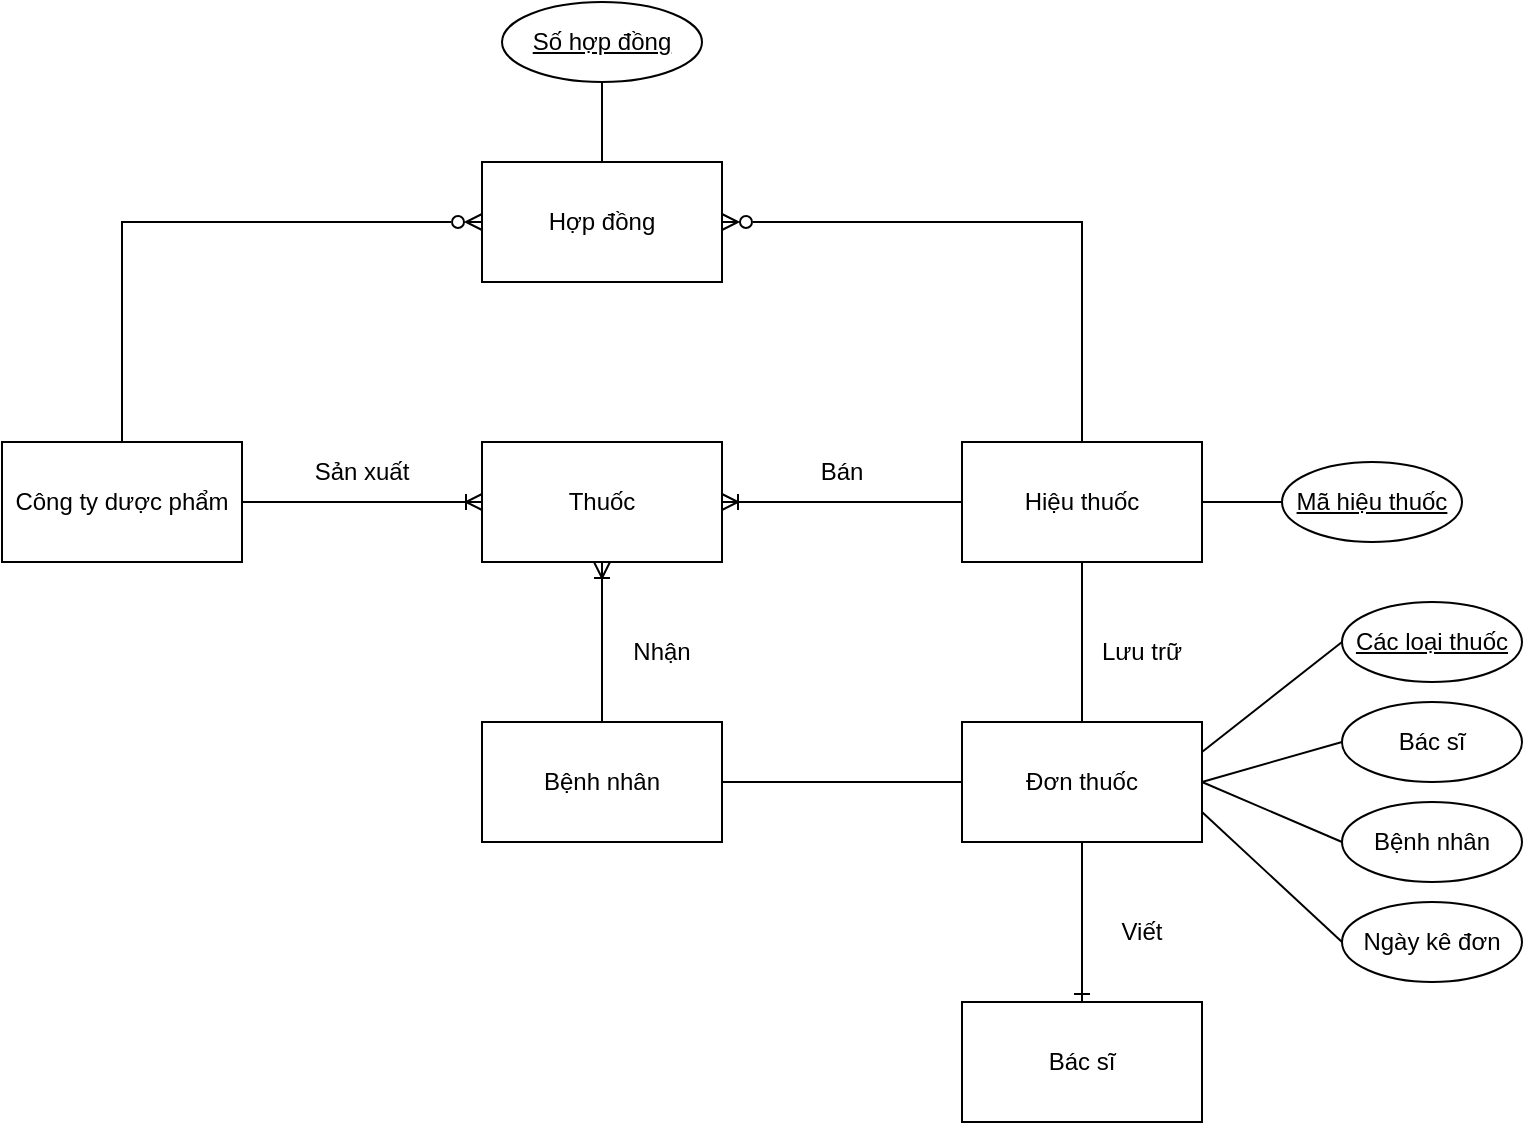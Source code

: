 <mxfile version="23.1.5" type="github">
  <diagram name="Trang-1" id="KBxNhcTJK4ZF1nwY1Zu5">
    <mxGraphModel dx="1195" dy="650" grid="1" gridSize="10" guides="1" tooltips="1" connect="1" arrows="1" fold="1" page="1" pageScale="1" pageWidth="1169" pageHeight="827" math="0" shadow="0">
      <root>
        <mxCell id="0" />
        <mxCell id="1" parent="0" />
        <mxCell id="AYmRxT0BlkEhMX28SqVd-3" style="edgeStyle=orthogonalEdgeStyle;rounded=0;orthogonalLoop=1;jettySize=auto;html=1;exitX=1;exitY=0.5;exitDx=0;exitDy=0;endArrow=ERoneToMany;endFill=0;entryX=0;entryY=0.5;entryDx=0;entryDy=0;startArrow=none;startFill=0;" edge="1" parent="1" source="AYmRxT0BlkEhMX28SqVd-1" target="AYmRxT0BlkEhMX28SqVd-2">
          <mxGeometry relative="1" as="geometry">
            <mxPoint x="300" y="310" as="targetPoint" />
            <Array as="points" />
          </mxGeometry>
        </mxCell>
        <mxCell id="AYmRxT0BlkEhMX28SqVd-34" style="edgeStyle=orthogonalEdgeStyle;rounded=0;orthogonalLoop=1;jettySize=auto;html=1;entryX=0;entryY=0.5;entryDx=0;entryDy=0;endArrow=ERzeroToMany;endFill=0;" edge="1" parent="1" source="AYmRxT0BlkEhMX28SqVd-1" target="AYmRxT0BlkEhMX28SqVd-30">
          <mxGeometry relative="1" as="geometry">
            <mxPoint x="180" y="170" as="targetPoint" />
            <Array as="points">
              <mxPoint x="180" y="170" />
            </Array>
          </mxGeometry>
        </mxCell>
        <mxCell id="AYmRxT0BlkEhMX28SqVd-1" value="Công ty dược phẩm" style="rounded=0;whiteSpace=wrap;html=1;" vertex="1" parent="1">
          <mxGeometry x="120" y="280" width="120" height="60" as="geometry" />
        </mxCell>
        <mxCell id="AYmRxT0BlkEhMX28SqVd-2" value="Thuốc" style="rounded=0;whiteSpace=wrap;html=1;" vertex="1" parent="1">
          <mxGeometry x="360" y="280" width="120" height="60" as="geometry" />
        </mxCell>
        <mxCell id="AYmRxT0BlkEhMX28SqVd-4" value="Sản xuất" style="text;html=1;align=center;verticalAlign=middle;whiteSpace=wrap;rounded=0;" vertex="1" parent="1">
          <mxGeometry x="270" y="280" width="60" height="30" as="geometry" />
        </mxCell>
        <mxCell id="AYmRxT0BlkEhMX28SqVd-7" style="edgeStyle=orthogonalEdgeStyle;rounded=0;orthogonalLoop=1;jettySize=auto;html=1;entryX=1;entryY=0.5;entryDx=0;entryDy=0;endArrow=ERoneToMany;endFill=0;" edge="1" parent="1" source="AYmRxT0BlkEhMX28SqVd-6" target="AYmRxT0BlkEhMX28SqVd-2">
          <mxGeometry relative="1" as="geometry" />
        </mxCell>
        <mxCell id="AYmRxT0BlkEhMX28SqVd-10" style="edgeStyle=orthogonalEdgeStyle;rounded=0;orthogonalLoop=1;jettySize=auto;html=1;entryX=0;entryY=0.5;entryDx=0;entryDy=0;endArrow=none;endFill=0;" edge="1" parent="1" source="AYmRxT0BlkEhMX28SqVd-6" target="AYmRxT0BlkEhMX28SqVd-9">
          <mxGeometry relative="1" as="geometry" />
        </mxCell>
        <mxCell id="AYmRxT0BlkEhMX28SqVd-12" value="" style="edgeStyle=orthogonalEdgeStyle;rounded=0;orthogonalLoop=1;jettySize=auto;html=1;endArrow=none;endFill=0;" edge="1" parent="1" source="AYmRxT0BlkEhMX28SqVd-6" target="AYmRxT0BlkEhMX28SqVd-11">
          <mxGeometry relative="1" as="geometry" />
        </mxCell>
        <mxCell id="AYmRxT0BlkEhMX28SqVd-35" style="edgeStyle=orthogonalEdgeStyle;rounded=0;orthogonalLoop=1;jettySize=auto;html=1;entryX=1;entryY=0.5;entryDx=0;entryDy=0;endArrow=ERzeroToMany;endFill=0;" edge="1" parent="1" source="AYmRxT0BlkEhMX28SqVd-6" target="AYmRxT0BlkEhMX28SqVd-30">
          <mxGeometry relative="1" as="geometry">
            <Array as="points">
              <mxPoint x="660" y="170" />
            </Array>
          </mxGeometry>
        </mxCell>
        <mxCell id="AYmRxT0BlkEhMX28SqVd-6" value="Hiệu thuốc" style="rounded=0;whiteSpace=wrap;html=1;" vertex="1" parent="1">
          <mxGeometry x="600" y="280" width="120" height="60" as="geometry" />
        </mxCell>
        <mxCell id="AYmRxT0BlkEhMX28SqVd-8" value="Bán" style="text;html=1;align=center;verticalAlign=middle;whiteSpace=wrap;rounded=0;" vertex="1" parent="1">
          <mxGeometry x="510" y="280" width="60" height="30" as="geometry" />
        </mxCell>
        <mxCell id="AYmRxT0BlkEhMX28SqVd-9" value="&lt;u&gt;Mã hiệu thuốc&lt;/u&gt;" style="ellipse;whiteSpace=wrap;html=1;" vertex="1" parent="1">
          <mxGeometry x="760" y="290" width="90" height="40" as="geometry" />
        </mxCell>
        <mxCell id="AYmRxT0BlkEhMX28SqVd-25" style="edgeStyle=orthogonalEdgeStyle;rounded=0;orthogonalLoop=1;jettySize=auto;html=1;exitX=0.5;exitY=1;exitDx=0;exitDy=0;entryX=0.5;entryY=0;entryDx=0;entryDy=0;endArrow=ERone;endFill=0;" edge="1" parent="1" source="AYmRxT0BlkEhMX28SqVd-11" target="AYmRxT0BlkEhMX28SqVd-24">
          <mxGeometry relative="1" as="geometry" />
        </mxCell>
        <mxCell id="AYmRxT0BlkEhMX28SqVd-11" value="Đơn thuốc" style="rounded=0;whiteSpace=wrap;html=1;" vertex="1" parent="1">
          <mxGeometry x="600" y="420" width="120" height="60" as="geometry" />
        </mxCell>
        <mxCell id="AYmRxT0BlkEhMX28SqVd-13" value="Lưu trữ" style="text;html=1;align=center;verticalAlign=middle;whiteSpace=wrap;rounded=0;" vertex="1" parent="1">
          <mxGeometry x="660" y="370" width="60" height="30" as="geometry" />
        </mxCell>
        <mxCell id="AYmRxT0BlkEhMX28SqVd-19" style="rounded=0;orthogonalLoop=1;jettySize=auto;html=1;entryX=1;entryY=0.25;entryDx=0;entryDy=0;exitX=0;exitY=0.5;exitDx=0;exitDy=0;endArrow=none;endFill=0;" edge="1" parent="1" source="AYmRxT0BlkEhMX28SqVd-15" target="AYmRxT0BlkEhMX28SqVd-11">
          <mxGeometry relative="1" as="geometry" />
        </mxCell>
        <mxCell id="AYmRxT0BlkEhMX28SqVd-15" value="&lt;u&gt;Các loại thuốc&lt;/u&gt;" style="ellipse;whiteSpace=wrap;html=1;" vertex="1" parent="1">
          <mxGeometry x="790" y="360" width="90" height="40" as="geometry" />
        </mxCell>
        <mxCell id="AYmRxT0BlkEhMX28SqVd-20" style="rounded=0;orthogonalLoop=1;jettySize=auto;html=1;entryX=1;entryY=0.5;entryDx=0;entryDy=0;endArrow=none;endFill=0;exitX=0;exitY=0.5;exitDx=0;exitDy=0;" edge="1" parent="1" source="AYmRxT0BlkEhMX28SqVd-16" target="AYmRxT0BlkEhMX28SqVd-11">
          <mxGeometry relative="1" as="geometry" />
        </mxCell>
        <mxCell id="AYmRxT0BlkEhMX28SqVd-16" value="Bác sĩ" style="ellipse;whiteSpace=wrap;html=1;" vertex="1" parent="1">
          <mxGeometry x="790" y="410" width="90" height="40" as="geometry" />
        </mxCell>
        <mxCell id="AYmRxT0BlkEhMX28SqVd-21" style="rounded=0;orthogonalLoop=1;jettySize=auto;html=1;endArrow=none;endFill=0;exitX=0;exitY=0.5;exitDx=0;exitDy=0;entryX=1;entryY=0.5;entryDx=0;entryDy=0;" edge="1" parent="1" source="AYmRxT0BlkEhMX28SqVd-17" target="AYmRxT0BlkEhMX28SqVd-11">
          <mxGeometry relative="1" as="geometry" />
        </mxCell>
        <mxCell id="AYmRxT0BlkEhMX28SqVd-17" value="Bệnh nhân" style="ellipse;whiteSpace=wrap;html=1;" vertex="1" parent="1">
          <mxGeometry x="790" y="460" width="90" height="40" as="geometry" />
        </mxCell>
        <mxCell id="AYmRxT0BlkEhMX28SqVd-22" style="rounded=0;orthogonalLoop=1;jettySize=auto;html=1;endArrow=none;endFill=0;entryX=1;entryY=0.75;entryDx=0;entryDy=0;exitX=0;exitY=0.5;exitDx=0;exitDy=0;" edge="1" parent="1" source="AYmRxT0BlkEhMX28SqVd-18" target="AYmRxT0BlkEhMX28SqVd-11">
          <mxGeometry relative="1" as="geometry">
            <mxPoint x="710" y="470" as="targetPoint" />
          </mxGeometry>
        </mxCell>
        <mxCell id="AYmRxT0BlkEhMX28SqVd-18" value="Ngày kê đơn" style="ellipse;whiteSpace=wrap;html=1;" vertex="1" parent="1">
          <mxGeometry x="790" y="510" width="90" height="40" as="geometry" />
        </mxCell>
        <mxCell id="AYmRxT0BlkEhMX28SqVd-27" style="edgeStyle=orthogonalEdgeStyle;rounded=0;orthogonalLoop=1;jettySize=auto;html=1;entryX=0.5;entryY=1;entryDx=0;entryDy=0;endArrow=ERoneToMany;endFill=0;" edge="1" parent="1" source="AYmRxT0BlkEhMX28SqVd-23" target="AYmRxT0BlkEhMX28SqVd-2">
          <mxGeometry relative="1" as="geometry" />
        </mxCell>
        <mxCell id="AYmRxT0BlkEhMX28SqVd-28" style="edgeStyle=orthogonalEdgeStyle;rounded=0;orthogonalLoop=1;jettySize=auto;html=1;exitX=1;exitY=0.5;exitDx=0;exitDy=0;entryX=0;entryY=0.5;entryDx=0;entryDy=0;endArrow=none;endFill=0;" edge="1" parent="1" source="AYmRxT0BlkEhMX28SqVd-23" target="AYmRxT0BlkEhMX28SqVd-11">
          <mxGeometry relative="1" as="geometry" />
        </mxCell>
        <mxCell id="AYmRxT0BlkEhMX28SqVd-23" value="Bệnh nhân" style="rounded=0;whiteSpace=wrap;html=1;" vertex="1" parent="1">
          <mxGeometry x="360" y="420" width="120" height="60" as="geometry" />
        </mxCell>
        <mxCell id="AYmRxT0BlkEhMX28SqVd-24" value="Bác sĩ" style="rounded=0;whiteSpace=wrap;html=1;" vertex="1" parent="1">
          <mxGeometry x="600" y="560" width="120" height="60" as="geometry" />
        </mxCell>
        <mxCell id="AYmRxT0BlkEhMX28SqVd-26" value="Viết" style="text;html=1;align=center;verticalAlign=middle;whiteSpace=wrap;rounded=0;" vertex="1" parent="1">
          <mxGeometry x="660" y="510" width="60" height="30" as="geometry" />
        </mxCell>
        <mxCell id="AYmRxT0BlkEhMX28SqVd-29" value="Nhận" style="text;html=1;align=center;verticalAlign=middle;whiteSpace=wrap;rounded=0;" vertex="1" parent="1">
          <mxGeometry x="420" y="370" width="60" height="30" as="geometry" />
        </mxCell>
        <mxCell id="AYmRxT0BlkEhMX28SqVd-32" value="" style="edgeStyle=orthogonalEdgeStyle;rounded=0;orthogonalLoop=1;jettySize=auto;html=1;endArrow=none;endFill=0;" edge="1" parent="1" source="AYmRxT0BlkEhMX28SqVd-30" target="AYmRxT0BlkEhMX28SqVd-31">
          <mxGeometry relative="1" as="geometry" />
        </mxCell>
        <mxCell id="AYmRxT0BlkEhMX28SqVd-30" value="Hợp đồng" style="rounded=0;whiteSpace=wrap;html=1;" vertex="1" parent="1">
          <mxGeometry x="360" y="140" width="120" height="60" as="geometry" />
        </mxCell>
        <mxCell id="AYmRxT0BlkEhMX28SqVd-31" value="&lt;u&gt;Số hợp đồng&lt;/u&gt;" style="ellipse;whiteSpace=wrap;html=1;rounded=0;" vertex="1" parent="1">
          <mxGeometry x="370" y="60" width="100" height="40" as="geometry" />
        </mxCell>
      </root>
    </mxGraphModel>
  </diagram>
</mxfile>
